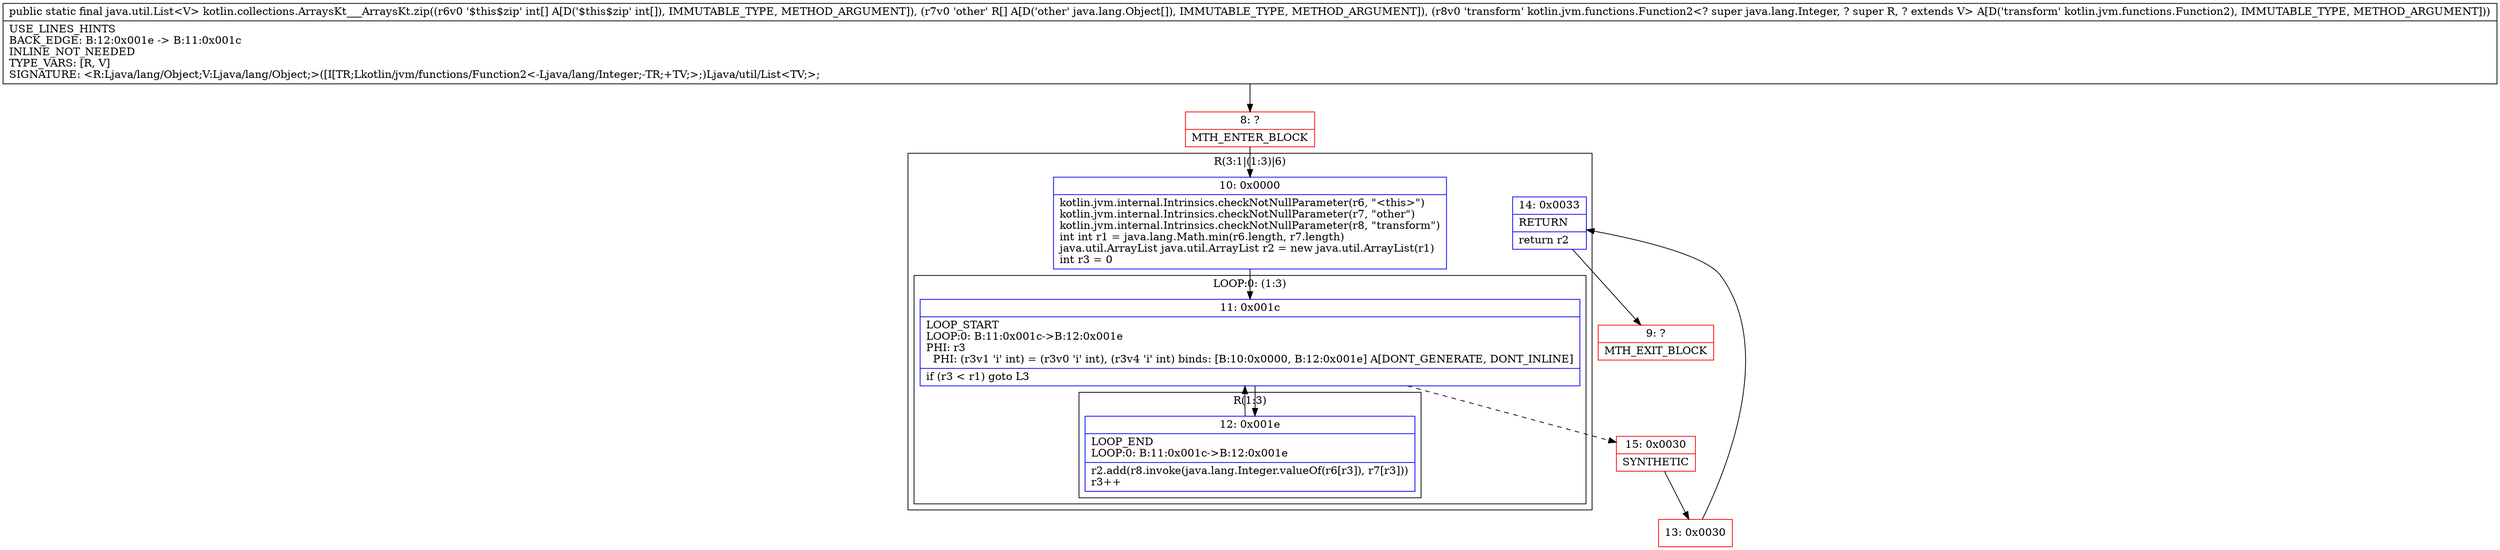 digraph "CFG forkotlin.collections.ArraysKt___ArraysKt.zip([I[Ljava\/lang\/Object;Lkotlin\/jvm\/functions\/Function2;)Ljava\/util\/List;" {
subgraph cluster_Region_764911382 {
label = "R(3:1|(1:3)|6)";
node [shape=record,color=blue];
Node_10 [shape=record,label="{10\:\ 0x0000|kotlin.jvm.internal.Intrinsics.checkNotNullParameter(r6, \"\<this\>\")\lkotlin.jvm.internal.Intrinsics.checkNotNullParameter(r7, \"other\")\lkotlin.jvm.internal.Intrinsics.checkNotNullParameter(r8, \"transform\")\lint int r1 = java.lang.Math.min(r6.length, r7.length)\ljava.util.ArrayList java.util.ArrayList r2 = new java.util.ArrayList(r1)\lint r3 = 0\l}"];
subgraph cluster_LoopRegion_5990047 {
label = "LOOP:0: (1:3)";
node [shape=record,color=blue];
Node_11 [shape=record,label="{11\:\ 0x001c|LOOP_START\lLOOP:0: B:11:0x001c\-\>B:12:0x001e\lPHI: r3 \l  PHI: (r3v1 'i' int) = (r3v0 'i' int), (r3v4 'i' int) binds: [B:10:0x0000, B:12:0x001e] A[DONT_GENERATE, DONT_INLINE]\l|if (r3 \< r1) goto L3\l}"];
subgraph cluster_Region_1396500734 {
label = "R(1:3)";
node [shape=record,color=blue];
Node_12 [shape=record,label="{12\:\ 0x001e|LOOP_END\lLOOP:0: B:11:0x001c\-\>B:12:0x001e\l|r2.add(r8.invoke(java.lang.Integer.valueOf(r6[r3]), r7[r3]))\lr3++\l}"];
}
}
Node_14 [shape=record,label="{14\:\ 0x0033|RETURN\l|return r2\l}"];
}
Node_8 [shape=record,color=red,label="{8\:\ ?|MTH_ENTER_BLOCK\l}"];
Node_15 [shape=record,color=red,label="{15\:\ 0x0030|SYNTHETIC\l}"];
Node_13 [shape=record,color=red,label="{13\:\ 0x0030}"];
Node_9 [shape=record,color=red,label="{9\:\ ?|MTH_EXIT_BLOCK\l}"];
MethodNode[shape=record,label="{public static final java.util.List\<V\> kotlin.collections.ArraysKt___ArraysKt.zip((r6v0 '$this$zip' int[] A[D('$this$zip' int[]), IMMUTABLE_TYPE, METHOD_ARGUMENT]), (r7v0 'other' R[] A[D('other' java.lang.Object[]), IMMUTABLE_TYPE, METHOD_ARGUMENT]), (r8v0 'transform' kotlin.jvm.functions.Function2\<? super java.lang.Integer, ? super R, ? extends V\> A[D('transform' kotlin.jvm.functions.Function2), IMMUTABLE_TYPE, METHOD_ARGUMENT]))  | USE_LINES_HINTS\lBACK_EDGE: B:12:0x001e \-\> B:11:0x001c\lINLINE_NOT_NEEDED\lTYPE_VARS: [R, V]\lSIGNATURE: \<R:Ljava\/lang\/Object;V:Ljava\/lang\/Object;\>([I[TR;Lkotlin\/jvm\/functions\/Function2\<\-Ljava\/lang\/Integer;\-TR;+TV;\>;)Ljava\/util\/List\<TV;\>;\l}"];
MethodNode -> Node_8;Node_10 -> Node_11;
Node_11 -> Node_12;
Node_11 -> Node_15[style=dashed];
Node_12 -> Node_11;
Node_14 -> Node_9;
Node_8 -> Node_10;
Node_15 -> Node_13;
Node_13 -> Node_14;
}

